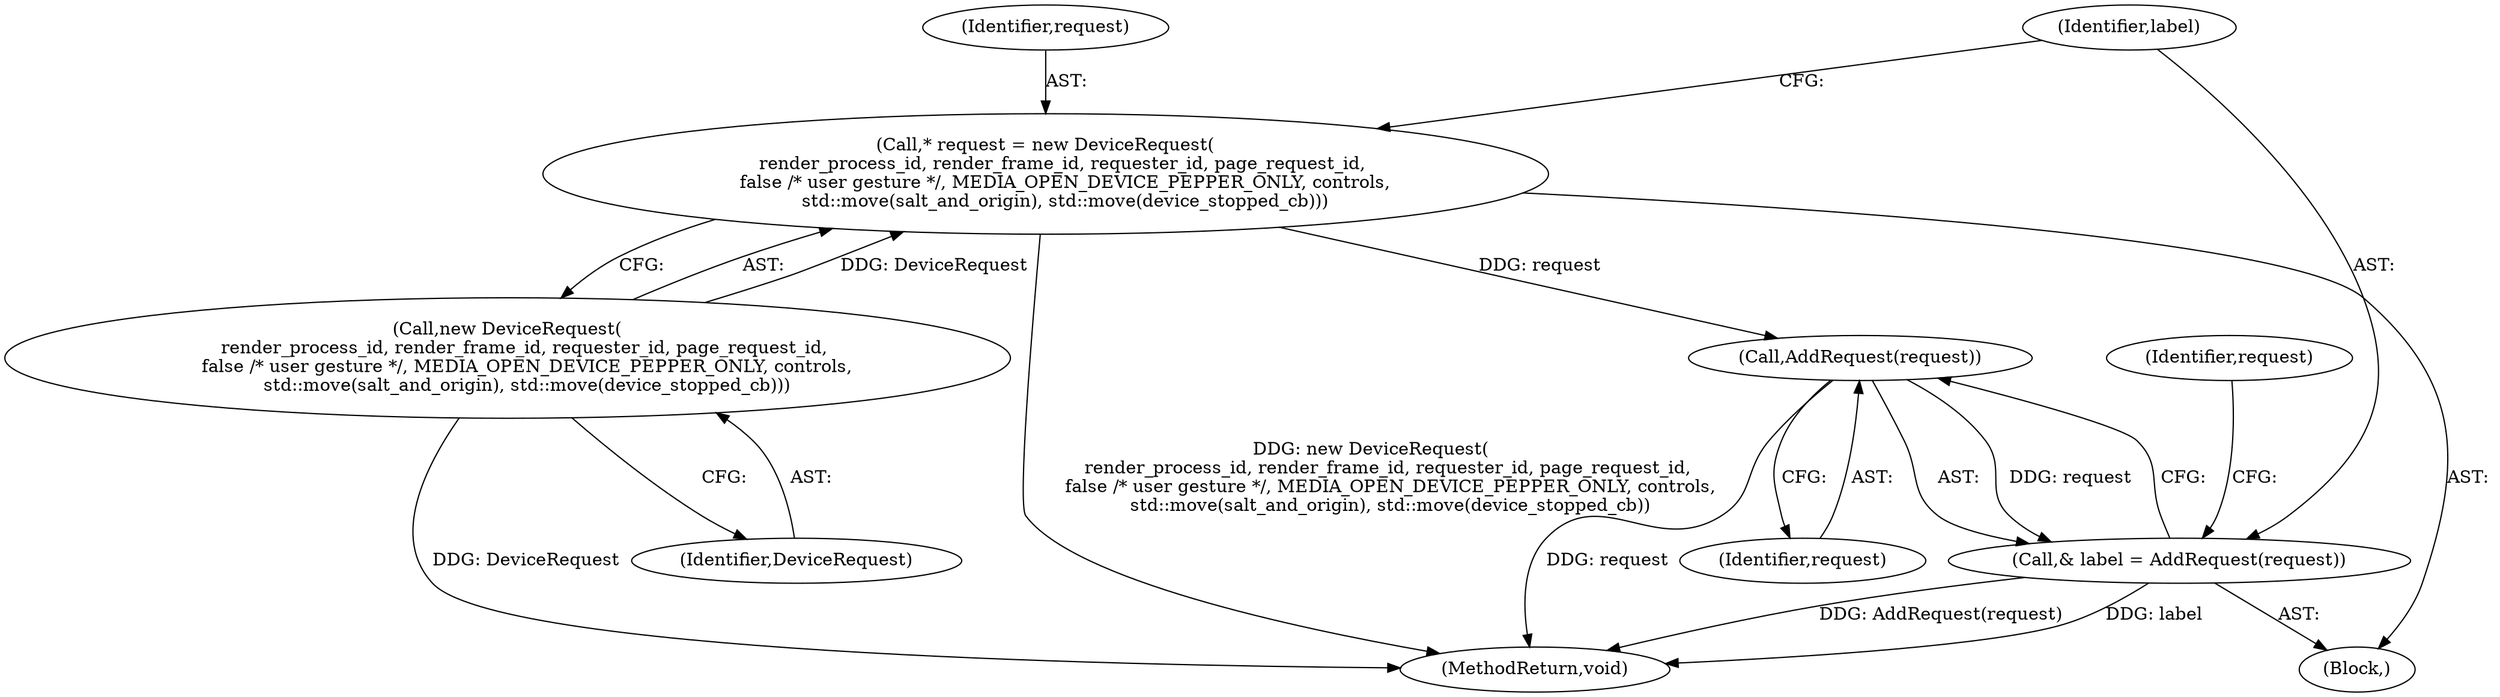 digraph "0_Chrome_971548cdca2d4c0a6fedd3db0c94372c2a27eac3_15@pointer" {
"1000193" [label="(Call,AddRequest(request))"];
"1000186" [label="(Call,* request = new DeviceRequest(\n      render_process_id, render_frame_id, requester_id, page_request_id,\n       false /* user gesture */, MEDIA_OPEN_DEVICE_PEPPER_ONLY, controls,\n       std::move(salt_and_origin), std::move(device_stopped_cb)))"];
"1000188" [label="(Call,new DeviceRequest(\n      render_process_id, render_frame_id, requester_id, page_request_id,\n       false /* user gesture */, MEDIA_OPEN_DEVICE_PEPPER_ONLY, controls,\n       std::move(salt_and_origin), std::move(device_stopped_cb)))"];
"1000191" [label="(Call,& label = AddRequest(request))"];
"1000202" [label="(MethodReturn,void)"];
"1000191" [label="(Call,& label = AddRequest(request))"];
"1000197" [label="(Identifier,request)"];
"1000188" [label="(Call,new DeviceRequest(\n      render_process_id, render_frame_id, requester_id, page_request_id,\n       false /* user gesture */, MEDIA_OPEN_DEVICE_PEPPER_ONLY, controls,\n       std::move(salt_and_origin), std::move(device_stopped_cb)))"];
"1000193" [label="(Call,AddRequest(request))"];
"1000187" [label="(Identifier,request)"];
"1000189" [label="(Identifier,DeviceRequest)"];
"1000192" [label="(Identifier,label)"];
"1000111" [label="(Block,)"];
"1000194" [label="(Identifier,request)"];
"1000186" [label="(Call,* request = new DeviceRequest(\n      render_process_id, render_frame_id, requester_id, page_request_id,\n       false /* user gesture */, MEDIA_OPEN_DEVICE_PEPPER_ONLY, controls,\n       std::move(salt_and_origin), std::move(device_stopped_cb)))"];
"1000193" -> "1000191"  [label="AST: "];
"1000193" -> "1000194"  [label="CFG: "];
"1000194" -> "1000193"  [label="AST: "];
"1000191" -> "1000193"  [label="CFG: "];
"1000193" -> "1000202"  [label="DDG: request"];
"1000193" -> "1000191"  [label="DDG: request"];
"1000186" -> "1000193"  [label="DDG: request"];
"1000186" -> "1000111"  [label="AST: "];
"1000186" -> "1000188"  [label="CFG: "];
"1000187" -> "1000186"  [label="AST: "];
"1000188" -> "1000186"  [label="AST: "];
"1000192" -> "1000186"  [label="CFG: "];
"1000186" -> "1000202"  [label="DDG: new DeviceRequest(\n      render_process_id, render_frame_id, requester_id, page_request_id,\n       false /* user gesture */, MEDIA_OPEN_DEVICE_PEPPER_ONLY, controls,\n       std::move(salt_and_origin), std::move(device_stopped_cb))"];
"1000188" -> "1000186"  [label="DDG: DeviceRequest"];
"1000188" -> "1000189"  [label="CFG: "];
"1000189" -> "1000188"  [label="AST: "];
"1000188" -> "1000202"  [label="DDG: DeviceRequest"];
"1000191" -> "1000111"  [label="AST: "];
"1000192" -> "1000191"  [label="AST: "];
"1000197" -> "1000191"  [label="CFG: "];
"1000191" -> "1000202"  [label="DDG: AddRequest(request)"];
"1000191" -> "1000202"  [label="DDG: label"];
}
